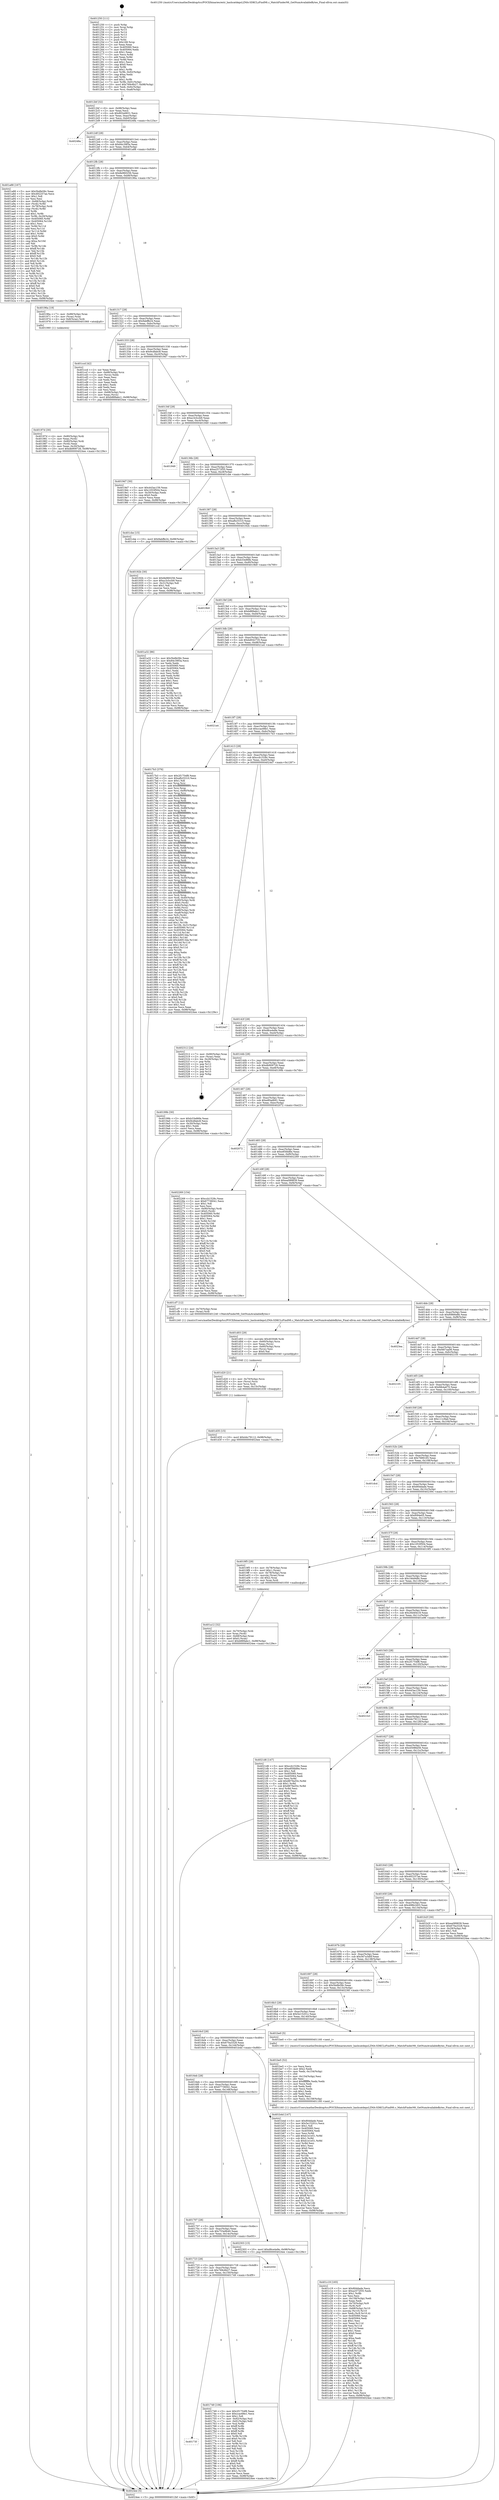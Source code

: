 digraph "0x401250" {
  label = "0x401250 (/mnt/c/Users/mathe/Desktop/tcc/POCII/binaries/extr_hashcatdepsLZMA-SDKCLzFindMt.c_MatchFinderMt_GetNumAvailableBytes_Final-ollvm.out::main(0))"
  labelloc = "t"
  node[shape=record]

  Entry [label="",width=0.3,height=0.3,shape=circle,fillcolor=black,style=filled]
  "0x4012bf" [label="{
     0x4012bf [32]\l
     | [instrs]\l
     &nbsp;&nbsp;0x4012bf \<+6\>: mov -0x98(%rbp),%eax\l
     &nbsp;&nbsp;0x4012c5 \<+2\>: mov %eax,%ecx\l
     &nbsp;&nbsp;0x4012c7 \<+6\>: sub $0x802e6831,%ecx\l
     &nbsp;&nbsp;0x4012cd \<+6\>: mov %eax,-0xac(%rbp)\l
     &nbsp;&nbsp;0x4012d3 \<+6\>: mov %ecx,-0xb0(%rbp)\l
     &nbsp;&nbsp;0x4012d9 \<+6\>: je 000000000040248a \<main+0x123a\>\l
  }"]
  "0x40248a" [label="{
     0x40248a\l
  }", style=dashed]
  "0x4012df" [label="{
     0x4012df [28]\l
     | [instrs]\l
     &nbsp;&nbsp;0x4012df \<+5\>: jmp 00000000004012e4 \<main+0x94\>\l
     &nbsp;&nbsp;0x4012e4 \<+6\>: mov -0xac(%rbp),%eax\l
     &nbsp;&nbsp;0x4012ea \<+5\>: sub $0x84c39f3a,%eax\l
     &nbsp;&nbsp;0x4012ef \<+6\>: mov %eax,-0xb4(%rbp)\l
     &nbsp;&nbsp;0x4012f5 \<+6\>: je 0000000000401a88 \<main+0x838\>\l
  }"]
  Exit [label="",width=0.3,height=0.3,shape=circle,fillcolor=black,style=filled,peripheries=2]
  "0x401a88" [label="{
     0x401a88 [167]\l
     | [instrs]\l
     &nbsp;&nbsp;0x401a88 \<+5\>: mov $0x5bdfe58c,%eax\l
     &nbsp;&nbsp;0x401a8d \<+5\>: mov $0x492257ae,%ecx\l
     &nbsp;&nbsp;0x401a92 \<+2\>: mov $0x1,%dl\l
     &nbsp;&nbsp;0x401a94 \<+2\>: xor %esi,%esi\l
     &nbsp;&nbsp;0x401a96 \<+4\>: mov -0x68(%rbp),%rdi\l
     &nbsp;&nbsp;0x401a9a \<+3\>: mov (%rdi),%r8d\l
     &nbsp;&nbsp;0x401a9d \<+4\>: mov -0x78(%rbp),%rdi\l
     &nbsp;&nbsp;0x401aa1 \<+3\>: cmp (%rdi),%r8d\l
     &nbsp;&nbsp;0x401aa4 \<+4\>: setl %r9b\l
     &nbsp;&nbsp;0x401aa8 \<+4\>: and $0x1,%r9b\l
     &nbsp;&nbsp;0x401aac \<+4\>: mov %r9b,-0x29(%rbp)\l
     &nbsp;&nbsp;0x401ab0 \<+8\>: mov 0x405060,%r8d\l
     &nbsp;&nbsp;0x401ab8 \<+8\>: mov 0x405064,%r10d\l
     &nbsp;&nbsp;0x401ac0 \<+3\>: sub $0x1,%esi\l
     &nbsp;&nbsp;0x401ac3 \<+3\>: mov %r8d,%r11d\l
     &nbsp;&nbsp;0x401ac6 \<+3\>: add %esi,%r11d\l
     &nbsp;&nbsp;0x401ac9 \<+4\>: imul %r11d,%r8d\l
     &nbsp;&nbsp;0x401acd \<+4\>: and $0x1,%r8d\l
     &nbsp;&nbsp;0x401ad1 \<+4\>: cmp $0x0,%r8d\l
     &nbsp;&nbsp;0x401ad5 \<+4\>: sete %r9b\l
     &nbsp;&nbsp;0x401ad9 \<+4\>: cmp $0xa,%r10d\l
     &nbsp;&nbsp;0x401add \<+3\>: setl %bl\l
     &nbsp;&nbsp;0x401ae0 \<+3\>: mov %r9b,%r14b\l
     &nbsp;&nbsp;0x401ae3 \<+4\>: xor $0xff,%r14b\l
     &nbsp;&nbsp;0x401ae7 \<+3\>: mov %bl,%r15b\l
     &nbsp;&nbsp;0x401aea \<+4\>: xor $0xff,%r15b\l
     &nbsp;&nbsp;0x401aee \<+3\>: xor $0x0,%dl\l
     &nbsp;&nbsp;0x401af1 \<+3\>: mov %r14b,%r12b\l
     &nbsp;&nbsp;0x401af4 \<+4\>: and $0x0,%r12b\l
     &nbsp;&nbsp;0x401af8 \<+3\>: and %dl,%r9b\l
     &nbsp;&nbsp;0x401afb \<+3\>: mov %r15b,%r13b\l
     &nbsp;&nbsp;0x401afe \<+4\>: and $0x0,%r13b\l
     &nbsp;&nbsp;0x401b02 \<+2\>: and %dl,%bl\l
     &nbsp;&nbsp;0x401b04 \<+3\>: or %r9b,%r12b\l
     &nbsp;&nbsp;0x401b07 \<+3\>: or %bl,%r13b\l
     &nbsp;&nbsp;0x401b0a \<+3\>: xor %r13b,%r12b\l
     &nbsp;&nbsp;0x401b0d \<+3\>: or %r15b,%r14b\l
     &nbsp;&nbsp;0x401b10 \<+4\>: xor $0xff,%r14b\l
     &nbsp;&nbsp;0x401b14 \<+3\>: or $0x0,%dl\l
     &nbsp;&nbsp;0x401b17 \<+3\>: and %dl,%r14b\l
     &nbsp;&nbsp;0x401b1a \<+3\>: or %r14b,%r12b\l
     &nbsp;&nbsp;0x401b1d \<+4\>: test $0x1,%r12b\l
     &nbsp;&nbsp;0x401b21 \<+3\>: cmovne %ecx,%eax\l
     &nbsp;&nbsp;0x401b24 \<+6\>: mov %eax,-0x98(%rbp)\l
     &nbsp;&nbsp;0x401b2a \<+5\>: jmp 00000000004024ee \<main+0x129e\>\l
  }"]
  "0x4012fb" [label="{
     0x4012fb [28]\l
     | [instrs]\l
     &nbsp;&nbsp;0x4012fb \<+5\>: jmp 0000000000401300 \<main+0xb0\>\l
     &nbsp;&nbsp;0x401300 \<+6\>: mov -0xac(%rbp),%eax\l
     &nbsp;&nbsp;0x401306 \<+5\>: sub $0x8e960256,%eax\l
     &nbsp;&nbsp;0x40130b \<+6\>: mov %eax,-0xb8(%rbp)\l
     &nbsp;&nbsp;0x401311 \<+6\>: je 000000000040196a \<main+0x71a\>\l
  }"]
  "0x401d35" [label="{
     0x401d35 [15]\l
     | [instrs]\l
     &nbsp;&nbsp;0x401d35 \<+10\>: movl $0x44c79112,-0x98(%rbp)\l
     &nbsp;&nbsp;0x401d3f \<+5\>: jmp 00000000004024ee \<main+0x129e\>\l
  }"]
  "0x40196a" [label="{
     0x40196a [19]\l
     | [instrs]\l
     &nbsp;&nbsp;0x40196a \<+7\>: mov -0x88(%rbp),%rax\l
     &nbsp;&nbsp;0x401971 \<+3\>: mov (%rax),%rax\l
     &nbsp;&nbsp;0x401974 \<+4\>: mov 0x8(%rax),%rdi\l
     &nbsp;&nbsp;0x401978 \<+5\>: call 0000000000401060 \<atoi@plt\>\l
     | [calls]\l
     &nbsp;&nbsp;0x401060 \{1\} (unknown)\l
  }"]
  "0x401317" [label="{
     0x401317 [28]\l
     | [instrs]\l
     &nbsp;&nbsp;0x401317 \<+5\>: jmp 000000000040131c \<main+0xcc\>\l
     &nbsp;&nbsp;0x40131c \<+6\>: mov -0xac(%rbp),%eax\l
     &nbsp;&nbsp;0x401322 \<+5\>: sub $0x9abffe24,%eax\l
     &nbsp;&nbsp;0x401327 \<+6\>: mov %eax,-0xbc(%rbp)\l
     &nbsp;&nbsp;0x40132d \<+6\>: je 0000000000401ccd \<main+0xa7d\>\l
  }"]
  "0x401d20" [label="{
     0x401d20 [21]\l
     | [instrs]\l
     &nbsp;&nbsp;0x401d20 \<+4\>: mov -0x70(%rbp),%rcx\l
     &nbsp;&nbsp;0x401d24 \<+3\>: mov (%rcx),%rcx\l
     &nbsp;&nbsp;0x401d27 \<+3\>: mov %rcx,%rdi\l
     &nbsp;&nbsp;0x401d2a \<+6\>: mov %eax,-0x15c(%rbp)\l
     &nbsp;&nbsp;0x401d30 \<+5\>: call 0000000000401030 \<free@plt\>\l
     | [calls]\l
     &nbsp;&nbsp;0x401030 \{1\} (unknown)\l
  }"]
  "0x401ccd" [label="{
     0x401ccd [42]\l
     | [instrs]\l
     &nbsp;&nbsp;0x401ccd \<+2\>: xor %eax,%eax\l
     &nbsp;&nbsp;0x401ccf \<+4\>: mov -0x68(%rbp),%rcx\l
     &nbsp;&nbsp;0x401cd3 \<+2\>: mov (%rcx),%edx\l
     &nbsp;&nbsp;0x401cd5 \<+2\>: mov %eax,%esi\l
     &nbsp;&nbsp;0x401cd7 \<+2\>: sub %edx,%esi\l
     &nbsp;&nbsp;0x401cd9 \<+2\>: mov %eax,%edx\l
     &nbsp;&nbsp;0x401cdb \<+3\>: sub $0x1,%edx\l
     &nbsp;&nbsp;0x401cde \<+2\>: add %edx,%esi\l
     &nbsp;&nbsp;0x401ce0 \<+2\>: sub %esi,%eax\l
     &nbsp;&nbsp;0x401ce2 \<+4\>: mov -0x68(%rbp),%rcx\l
     &nbsp;&nbsp;0x401ce6 \<+2\>: mov %eax,(%rcx)\l
     &nbsp;&nbsp;0x401ce8 \<+10\>: movl $0xb889abc1,-0x98(%rbp)\l
     &nbsp;&nbsp;0x401cf2 \<+5\>: jmp 00000000004024ee \<main+0x129e\>\l
  }"]
  "0x401333" [label="{
     0x401333 [28]\l
     | [instrs]\l
     &nbsp;&nbsp;0x401333 \<+5\>: jmp 0000000000401338 \<main+0xe8\>\l
     &nbsp;&nbsp;0x401338 \<+6\>: mov -0xac(%rbp),%eax\l
     &nbsp;&nbsp;0x40133e \<+5\>: sub $0x9cdfabc8,%eax\l
     &nbsp;&nbsp;0x401343 \<+6\>: mov %eax,-0xc0(%rbp)\l
     &nbsp;&nbsp;0x401349 \<+6\>: je 00000000004019d7 \<main+0x787\>\l
  }"]
  "0x401d03" [label="{
     0x401d03 [29]\l
     | [instrs]\l
     &nbsp;&nbsp;0x401d03 \<+10\>: movabs $0x4030d6,%rdi\l
     &nbsp;&nbsp;0x401d0d \<+4\>: mov -0x60(%rbp),%rcx\l
     &nbsp;&nbsp;0x401d11 \<+2\>: mov %eax,(%rcx)\l
     &nbsp;&nbsp;0x401d13 \<+4\>: mov -0x60(%rbp),%rcx\l
     &nbsp;&nbsp;0x401d17 \<+2\>: mov (%rcx),%esi\l
     &nbsp;&nbsp;0x401d19 \<+2\>: mov $0x0,%al\l
     &nbsp;&nbsp;0x401d1b \<+5\>: call 0000000000401040 \<printf@plt\>\l
     | [calls]\l
     &nbsp;&nbsp;0x401040 \{1\} (unknown)\l
  }"]
  "0x4019d7" [label="{
     0x4019d7 [30]\l
     | [instrs]\l
     &nbsp;&nbsp;0x4019d7 \<+5\>: mov $0x443ac159,%eax\l
     &nbsp;&nbsp;0x4019dc \<+5\>: mov $0x1053f504,%ecx\l
     &nbsp;&nbsp;0x4019e1 \<+3\>: mov -0x30(%rbp),%edx\l
     &nbsp;&nbsp;0x4019e4 \<+3\>: cmp $0x0,%edx\l
     &nbsp;&nbsp;0x4019e7 \<+3\>: cmove %ecx,%eax\l
     &nbsp;&nbsp;0x4019ea \<+6\>: mov %eax,-0x98(%rbp)\l
     &nbsp;&nbsp;0x4019f0 \<+5\>: jmp 00000000004024ee \<main+0x129e\>\l
  }"]
  "0x40134f" [label="{
     0x40134f [28]\l
     | [instrs]\l
     &nbsp;&nbsp;0x40134f \<+5\>: jmp 0000000000401354 \<main+0x104\>\l
     &nbsp;&nbsp;0x401354 \<+6\>: mov -0xac(%rbp),%eax\l
     &nbsp;&nbsp;0x40135a \<+5\>: sub $0xa1b3ccb9,%eax\l
     &nbsp;&nbsp;0x40135f \<+6\>: mov %eax,-0xc4(%rbp)\l
     &nbsp;&nbsp;0x401365 \<+6\>: je 0000000000401949 \<main+0x6f9\>\l
  }"]
  "0x401c19" [label="{
     0x401c19 [165]\l
     | [instrs]\l
     &nbsp;&nbsp;0x401c19 \<+5\>: mov $0x80ddade,%ecx\l
     &nbsp;&nbsp;0x401c1e \<+5\>: mov $0xa2572f35,%edx\l
     &nbsp;&nbsp;0x401c23 \<+3\>: mov $0x1,%r8b\l
     &nbsp;&nbsp;0x401c26 \<+2\>: xor %esi,%esi\l
     &nbsp;&nbsp;0x401c28 \<+6\>: mov -0x158(%rbp),%edi\l
     &nbsp;&nbsp;0x401c2e \<+3\>: imul %eax,%edi\l
     &nbsp;&nbsp;0x401c31 \<+4\>: mov -0x70(%rbp),%r9\l
     &nbsp;&nbsp;0x401c35 \<+3\>: mov (%r9),%r9\l
     &nbsp;&nbsp;0x401c38 \<+4\>: mov -0x68(%rbp),%r10\l
     &nbsp;&nbsp;0x401c3c \<+3\>: movslq (%r10),%r10\l
     &nbsp;&nbsp;0x401c3f \<+4\>: mov %edi,(%r9,%r10,4)\l
     &nbsp;&nbsp;0x401c43 \<+7\>: mov 0x405060,%eax\l
     &nbsp;&nbsp;0x401c4a \<+7\>: mov 0x405064,%edi\l
     &nbsp;&nbsp;0x401c51 \<+3\>: sub $0x1,%esi\l
     &nbsp;&nbsp;0x401c54 \<+3\>: mov %eax,%r11d\l
     &nbsp;&nbsp;0x401c57 \<+3\>: add %esi,%r11d\l
     &nbsp;&nbsp;0x401c5a \<+4\>: imul %r11d,%eax\l
     &nbsp;&nbsp;0x401c5e \<+3\>: and $0x1,%eax\l
     &nbsp;&nbsp;0x401c61 \<+3\>: cmp $0x0,%eax\l
     &nbsp;&nbsp;0x401c64 \<+3\>: sete %bl\l
     &nbsp;&nbsp;0x401c67 \<+3\>: cmp $0xa,%edi\l
     &nbsp;&nbsp;0x401c6a \<+4\>: setl %r14b\l
     &nbsp;&nbsp;0x401c6e \<+3\>: mov %bl,%r15b\l
     &nbsp;&nbsp;0x401c71 \<+4\>: xor $0xff,%r15b\l
     &nbsp;&nbsp;0x401c75 \<+3\>: mov %r14b,%r12b\l
     &nbsp;&nbsp;0x401c78 \<+4\>: xor $0xff,%r12b\l
     &nbsp;&nbsp;0x401c7c \<+4\>: xor $0x1,%r8b\l
     &nbsp;&nbsp;0x401c80 \<+3\>: mov %r15b,%r13b\l
     &nbsp;&nbsp;0x401c83 \<+4\>: and $0xff,%r13b\l
     &nbsp;&nbsp;0x401c87 \<+3\>: and %r8b,%bl\l
     &nbsp;&nbsp;0x401c8a \<+3\>: mov %r12b,%al\l
     &nbsp;&nbsp;0x401c8d \<+2\>: and $0xff,%al\l
     &nbsp;&nbsp;0x401c8f \<+3\>: and %r8b,%r14b\l
     &nbsp;&nbsp;0x401c92 \<+3\>: or %bl,%r13b\l
     &nbsp;&nbsp;0x401c95 \<+3\>: or %r14b,%al\l
     &nbsp;&nbsp;0x401c98 \<+3\>: xor %al,%r13b\l
     &nbsp;&nbsp;0x401c9b \<+3\>: or %r12b,%r15b\l
     &nbsp;&nbsp;0x401c9e \<+4\>: xor $0xff,%r15b\l
     &nbsp;&nbsp;0x401ca2 \<+4\>: or $0x1,%r8b\l
     &nbsp;&nbsp;0x401ca6 \<+3\>: and %r8b,%r15b\l
     &nbsp;&nbsp;0x401ca9 \<+3\>: or %r15b,%r13b\l
     &nbsp;&nbsp;0x401cac \<+4\>: test $0x1,%r13b\l
     &nbsp;&nbsp;0x401cb0 \<+3\>: cmovne %edx,%ecx\l
     &nbsp;&nbsp;0x401cb3 \<+6\>: mov %ecx,-0x98(%rbp)\l
     &nbsp;&nbsp;0x401cb9 \<+5\>: jmp 00000000004024ee \<main+0x129e\>\l
  }"]
  "0x401949" [label="{
     0x401949\l
  }", style=dashed]
  "0x40136b" [label="{
     0x40136b [28]\l
     | [instrs]\l
     &nbsp;&nbsp;0x40136b \<+5\>: jmp 0000000000401370 \<main+0x120\>\l
     &nbsp;&nbsp;0x401370 \<+6\>: mov -0xac(%rbp),%eax\l
     &nbsp;&nbsp;0x401376 \<+5\>: sub $0xa2572f35,%eax\l
     &nbsp;&nbsp;0x40137b \<+6\>: mov %eax,-0xc8(%rbp)\l
     &nbsp;&nbsp;0x401381 \<+6\>: je 0000000000401cbe \<main+0xa6e\>\l
  }"]
  "0x401be5" [label="{
     0x401be5 [52]\l
     | [instrs]\l
     &nbsp;&nbsp;0x401be5 \<+2\>: xor %ecx,%ecx\l
     &nbsp;&nbsp;0x401be7 \<+5\>: mov $0x2,%edx\l
     &nbsp;&nbsp;0x401bec \<+6\>: mov %edx,-0x154(%rbp)\l
     &nbsp;&nbsp;0x401bf2 \<+1\>: cltd\l
     &nbsp;&nbsp;0x401bf3 \<+6\>: mov -0x154(%rbp),%esi\l
     &nbsp;&nbsp;0x401bf9 \<+2\>: idiv %esi\l
     &nbsp;&nbsp;0x401bfb \<+6\>: imul $0xfffffffe,%edx,%edx\l
     &nbsp;&nbsp;0x401c01 \<+2\>: mov %ecx,%edi\l
     &nbsp;&nbsp;0x401c03 \<+2\>: sub %edx,%edi\l
     &nbsp;&nbsp;0x401c05 \<+2\>: mov %ecx,%edx\l
     &nbsp;&nbsp;0x401c07 \<+3\>: sub $0x1,%edx\l
     &nbsp;&nbsp;0x401c0a \<+2\>: add %edx,%edi\l
     &nbsp;&nbsp;0x401c0c \<+2\>: sub %edi,%ecx\l
     &nbsp;&nbsp;0x401c0e \<+6\>: mov %ecx,-0x158(%rbp)\l
     &nbsp;&nbsp;0x401c14 \<+5\>: call 0000000000401160 \<next_i\>\l
     | [calls]\l
     &nbsp;&nbsp;0x401160 \{1\} (/mnt/c/Users/mathe/Desktop/tcc/POCII/binaries/extr_hashcatdepsLZMA-SDKCLzFindMt.c_MatchFinderMt_GetNumAvailableBytes_Final-ollvm.out::next_i)\l
  }"]
  "0x401cbe" [label="{
     0x401cbe [15]\l
     | [instrs]\l
     &nbsp;&nbsp;0x401cbe \<+10\>: movl $0x9abffe24,-0x98(%rbp)\l
     &nbsp;&nbsp;0x401cc8 \<+5\>: jmp 00000000004024ee \<main+0x129e\>\l
  }"]
  "0x401387" [label="{
     0x401387 [28]\l
     | [instrs]\l
     &nbsp;&nbsp;0x401387 \<+5\>: jmp 000000000040138c \<main+0x13c\>\l
     &nbsp;&nbsp;0x40138c \<+6\>: mov -0xac(%rbp),%eax\l
     &nbsp;&nbsp;0x401392 \<+5\>: sub $0xafb25310,%eax\l
     &nbsp;&nbsp;0x401397 \<+6\>: mov %eax,-0xcc(%rbp)\l
     &nbsp;&nbsp;0x40139d \<+6\>: je 000000000040192b \<main+0x6db\>\l
  }"]
  "0x401a12" [label="{
     0x401a12 [32]\l
     | [instrs]\l
     &nbsp;&nbsp;0x401a12 \<+4\>: mov -0x70(%rbp),%rdi\l
     &nbsp;&nbsp;0x401a16 \<+3\>: mov %rax,(%rdi)\l
     &nbsp;&nbsp;0x401a19 \<+4\>: mov -0x68(%rbp),%rax\l
     &nbsp;&nbsp;0x401a1d \<+6\>: movl $0x0,(%rax)\l
     &nbsp;&nbsp;0x401a23 \<+10\>: movl $0xb889abc1,-0x98(%rbp)\l
     &nbsp;&nbsp;0x401a2d \<+5\>: jmp 00000000004024ee \<main+0x129e\>\l
  }"]
  "0x40192b" [label="{
     0x40192b [30]\l
     | [instrs]\l
     &nbsp;&nbsp;0x40192b \<+5\>: mov $0x8e960256,%eax\l
     &nbsp;&nbsp;0x401930 \<+5\>: mov $0xa1b3ccb9,%ecx\l
     &nbsp;&nbsp;0x401935 \<+3\>: mov -0x31(%rbp),%dl\l
     &nbsp;&nbsp;0x401938 \<+3\>: test $0x1,%dl\l
     &nbsp;&nbsp;0x40193b \<+3\>: cmovne %ecx,%eax\l
     &nbsp;&nbsp;0x40193e \<+6\>: mov %eax,-0x98(%rbp)\l
     &nbsp;&nbsp;0x401944 \<+5\>: jmp 00000000004024ee \<main+0x129e\>\l
  }"]
  "0x4013a3" [label="{
     0x4013a3 [28]\l
     | [instrs]\l
     &nbsp;&nbsp;0x4013a3 \<+5\>: jmp 00000000004013a8 \<main+0x158\>\l
     &nbsp;&nbsp;0x4013a8 \<+6\>: mov -0xac(%rbp),%eax\l
     &nbsp;&nbsp;0x4013ae \<+5\>: sub $0xb33e86fe,%eax\l
     &nbsp;&nbsp;0x4013b3 \<+6\>: mov %eax,-0xd0(%rbp)\l
     &nbsp;&nbsp;0x4013b9 \<+6\>: je 00000000004019b9 \<main+0x769\>\l
  }"]
  "0x40197d" [label="{
     0x40197d [30]\l
     | [instrs]\l
     &nbsp;&nbsp;0x40197d \<+4\>: mov -0x80(%rbp),%rdi\l
     &nbsp;&nbsp;0x401981 \<+2\>: mov %eax,(%rdi)\l
     &nbsp;&nbsp;0x401983 \<+4\>: mov -0x80(%rbp),%rdi\l
     &nbsp;&nbsp;0x401987 \<+2\>: mov (%rdi),%eax\l
     &nbsp;&nbsp;0x401989 \<+3\>: mov %eax,-0x30(%rbp)\l
     &nbsp;&nbsp;0x40198c \<+10\>: movl $0xdb909726,-0x98(%rbp)\l
     &nbsp;&nbsp;0x401996 \<+5\>: jmp 00000000004024ee \<main+0x129e\>\l
  }"]
  "0x4019b9" [label="{
     0x4019b9\l
  }", style=dashed]
  "0x4013bf" [label="{
     0x4013bf [28]\l
     | [instrs]\l
     &nbsp;&nbsp;0x4013bf \<+5\>: jmp 00000000004013c4 \<main+0x174\>\l
     &nbsp;&nbsp;0x4013c4 \<+6\>: mov -0xac(%rbp),%eax\l
     &nbsp;&nbsp;0x4013ca \<+5\>: sub $0xb889abc1,%eax\l
     &nbsp;&nbsp;0x4013cf \<+6\>: mov %eax,-0xd4(%rbp)\l
     &nbsp;&nbsp;0x4013d5 \<+6\>: je 0000000000401a32 \<main+0x7e2\>\l
  }"]
  "0x401250" [label="{
     0x401250 [111]\l
     | [instrs]\l
     &nbsp;&nbsp;0x401250 \<+1\>: push %rbp\l
     &nbsp;&nbsp;0x401251 \<+3\>: mov %rsp,%rbp\l
     &nbsp;&nbsp;0x401254 \<+2\>: push %r15\l
     &nbsp;&nbsp;0x401256 \<+2\>: push %r14\l
     &nbsp;&nbsp;0x401258 \<+2\>: push %r13\l
     &nbsp;&nbsp;0x40125a \<+2\>: push %r12\l
     &nbsp;&nbsp;0x40125c \<+1\>: push %rbx\l
     &nbsp;&nbsp;0x40125d \<+7\>: sub $0x168,%rsp\l
     &nbsp;&nbsp;0x401264 \<+2\>: xor %eax,%eax\l
     &nbsp;&nbsp;0x401266 \<+7\>: mov 0x405060,%ecx\l
     &nbsp;&nbsp;0x40126d \<+7\>: mov 0x405064,%edx\l
     &nbsp;&nbsp;0x401274 \<+3\>: sub $0x1,%eax\l
     &nbsp;&nbsp;0x401277 \<+3\>: mov %ecx,%r8d\l
     &nbsp;&nbsp;0x40127a \<+3\>: add %eax,%r8d\l
     &nbsp;&nbsp;0x40127d \<+4\>: imul %r8d,%ecx\l
     &nbsp;&nbsp;0x401281 \<+3\>: and $0x1,%ecx\l
     &nbsp;&nbsp;0x401284 \<+3\>: cmp $0x0,%ecx\l
     &nbsp;&nbsp;0x401287 \<+4\>: sete %r9b\l
     &nbsp;&nbsp;0x40128b \<+4\>: and $0x1,%r9b\l
     &nbsp;&nbsp;0x40128f \<+7\>: mov %r9b,-0x92(%rbp)\l
     &nbsp;&nbsp;0x401296 \<+3\>: cmp $0xa,%edx\l
     &nbsp;&nbsp;0x401299 \<+4\>: setl %r9b\l
     &nbsp;&nbsp;0x40129d \<+4\>: and $0x1,%r9b\l
     &nbsp;&nbsp;0x4012a1 \<+7\>: mov %r9b,-0x91(%rbp)\l
     &nbsp;&nbsp;0x4012a8 \<+10\>: movl $0x769c6b27,-0x98(%rbp)\l
     &nbsp;&nbsp;0x4012b2 \<+6\>: mov %edi,-0x9c(%rbp)\l
     &nbsp;&nbsp;0x4012b8 \<+7\>: mov %rsi,-0xa8(%rbp)\l
  }"]
  "0x401a32" [label="{
     0x401a32 [86]\l
     | [instrs]\l
     &nbsp;&nbsp;0x401a32 \<+5\>: mov $0x5bdfe58c,%eax\l
     &nbsp;&nbsp;0x401a37 \<+5\>: mov $0x84c39f3a,%ecx\l
     &nbsp;&nbsp;0x401a3c \<+2\>: xor %edx,%edx\l
     &nbsp;&nbsp;0x401a3e \<+7\>: mov 0x405060,%esi\l
     &nbsp;&nbsp;0x401a45 \<+7\>: mov 0x405064,%edi\l
     &nbsp;&nbsp;0x401a4c \<+3\>: sub $0x1,%edx\l
     &nbsp;&nbsp;0x401a4f \<+3\>: mov %esi,%r8d\l
     &nbsp;&nbsp;0x401a52 \<+3\>: add %edx,%r8d\l
     &nbsp;&nbsp;0x401a55 \<+4\>: imul %r8d,%esi\l
     &nbsp;&nbsp;0x401a59 \<+3\>: and $0x1,%esi\l
     &nbsp;&nbsp;0x401a5c \<+3\>: cmp $0x0,%esi\l
     &nbsp;&nbsp;0x401a5f \<+4\>: sete %r9b\l
     &nbsp;&nbsp;0x401a63 \<+3\>: cmp $0xa,%edi\l
     &nbsp;&nbsp;0x401a66 \<+4\>: setl %r10b\l
     &nbsp;&nbsp;0x401a6a \<+3\>: mov %r9b,%r11b\l
     &nbsp;&nbsp;0x401a6d \<+3\>: and %r10b,%r11b\l
     &nbsp;&nbsp;0x401a70 \<+3\>: xor %r10b,%r9b\l
     &nbsp;&nbsp;0x401a73 \<+3\>: or %r9b,%r11b\l
     &nbsp;&nbsp;0x401a76 \<+4\>: test $0x1,%r11b\l
     &nbsp;&nbsp;0x401a7a \<+3\>: cmovne %ecx,%eax\l
     &nbsp;&nbsp;0x401a7d \<+6\>: mov %eax,-0x98(%rbp)\l
     &nbsp;&nbsp;0x401a83 \<+5\>: jmp 00000000004024ee \<main+0x129e\>\l
  }"]
  "0x4013db" [label="{
     0x4013db [28]\l
     | [instrs]\l
     &nbsp;&nbsp;0x4013db \<+5\>: jmp 00000000004013e0 \<main+0x190\>\l
     &nbsp;&nbsp;0x4013e0 \<+6\>: mov -0xac(%rbp),%eax\l
     &nbsp;&nbsp;0x4013e6 \<+5\>: sub $0xbd042735,%eax\l
     &nbsp;&nbsp;0x4013eb \<+6\>: mov %eax,-0xd8(%rbp)\l
     &nbsp;&nbsp;0x4013f1 \<+6\>: je 00000000004021a4 \<main+0xf54\>\l
  }"]
  "0x4024ee" [label="{
     0x4024ee [5]\l
     | [instrs]\l
     &nbsp;&nbsp;0x4024ee \<+5\>: jmp 00000000004012bf \<main+0x6f\>\l
  }"]
  "0x4021a4" [label="{
     0x4021a4\l
  }", style=dashed]
  "0x4013f7" [label="{
     0x4013f7 [28]\l
     | [instrs]\l
     &nbsp;&nbsp;0x4013f7 \<+5\>: jmp 00000000004013fc \<main+0x1ac\>\l
     &nbsp;&nbsp;0x4013fc \<+6\>: mov -0xac(%rbp),%eax\l
     &nbsp;&nbsp;0x401402 \<+5\>: sub $0xccac68e1,%eax\l
     &nbsp;&nbsp;0x401407 \<+6\>: mov %eax,-0xdc(%rbp)\l
     &nbsp;&nbsp;0x40140d \<+6\>: je 00000000004017b3 \<main+0x563\>\l
  }"]
  "0x40173f" [label="{
     0x40173f\l
  }", style=dashed]
  "0x4017b3" [label="{
     0x4017b3 [376]\l
     | [instrs]\l
     &nbsp;&nbsp;0x4017b3 \<+5\>: mov $0x2f1754f8,%eax\l
     &nbsp;&nbsp;0x4017b8 \<+5\>: mov $0xafb25310,%ecx\l
     &nbsp;&nbsp;0x4017bd \<+2\>: mov $0x1,%dl\l
     &nbsp;&nbsp;0x4017bf \<+3\>: mov %rsp,%rsi\l
     &nbsp;&nbsp;0x4017c2 \<+4\>: add $0xfffffffffffffff0,%rsi\l
     &nbsp;&nbsp;0x4017c6 \<+3\>: mov %rsi,%rsp\l
     &nbsp;&nbsp;0x4017c9 \<+7\>: mov %rsi,-0x90(%rbp)\l
     &nbsp;&nbsp;0x4017d0 \<+3\>: mov %rsp,%rsi\l
     &nbsp;&nbsp;0x4017d3 \<+4\>: add $0xfffffffffffffff0,%rsi\l
     &nbsp;&nbsp;0x4017d7 \<+3\>: mov %rsi,%rsp\l
     &nbsp;&nbsp;0x4017da \<+3\>: mov %rsp,%rdi\l
     &nbsp;&nbsp;0x4017dd \<+4\>: add $0xfffffffffffffff0,%rdi\l
     &nbsp;&nbsp;0x4017e1 \<+3\>: mov %rdi,%rsp\l
     &nbsp;&nbsp;0x4017e4 \<+7\>: mov %rdi,-0x88(%rbp)\l
     &nbsp;&nbsp;0x4017eb \<+3\>: mov %rsp,%rdi\l
     &nbsp;&nbsp;0x4017ee \<+4\>: add $0xfffffffffffffff0,%rdi\l
     &nbsp;&nbsp;0x4017f2 \<+3\>: mov %rdi,%rsp\l
     &nbsp;&nbsp;0x4017f5 \<+4\>: mov %rdi,-0x80(%rbp)\l
     &nbsp;&nbsp;0x4017f9 \<+3\>: mov %rsp,%rdi\l
     &nbsp;&nbsp;0x4017fc \<+4\>: add $0xfffffffffffffff0,%rdi\l
     &nbsp;&nbsp;0x401800 \<+3\>: mov %rdi,%rsp\l
     &nbsp;&nbsp;0x401803 \<+4\>: mov %rdi,-0x78(%rbp)\l
     &nbsp;&nbsp;0x401807 \<+3\>: mov %rsp,%rdi\l
     &nbsp;&nbsp;0x40180a \<+4\>: add $0xfffffffffffffff0,%rdi\l
     &nbsp;&nbsp;0x40180e \<+3\>: mov %rdi,%rsp\l
     &nbsp;&nbsp;0x401811 \<+4\>: mov %rdi,-0x70(%rbp)\l
     &nbsp;&nbsp;0x401815 \<+3\>: mov %rsp,%rdi\l
     &nbsp;&nbsp;0x401818 \<+4\>: add $0xfffffffffffffff0,%rdi\l
     &nbsp;&nbsp;0x40181c \<+3\>: mov %rdi,%rsp\l
     &nbsp;&nbsp;0x40181f \<+4\>: mov %rdi,-0x68(%rbp)\l
     &nbsp;&nbsp;0x401823 \<+3\>: mov %rsp,%rdi\l
     &nbsp;&nbsp;0x401826 \<+4\>: add $0xfffffffffffffff0,%rdi\l
     &nbsp;&nbsp;0x40182a \<+3\>: mov %rdi,%rsp\l
     &nbsp;&nbsp;0x40182d \<+4\>: mov %rdi,-0x60(%rbp)\l
     &nbsp;&nbsp;0x401831 \<+3\>: mov %rsp,%rdi\l
     &nbsp;&nbsp;0x401834 \<+4\>: add $0xfffffffffffffff0,%rdi\l
     &nbsp;&nbsp;0x401838 \<+3\>: mov %rdi,%rsp\l
     &nbsp;&nbsp;0x40183b \<+4\>: mov %rdi,-0x58(%rbp)\l
     &nbsp;&nbsp;0x40183f \<+3\>: mov %rsp,%rdi\l
     &nbsp;&nbsp;0x401842 \<+4\>: add $0xfffffffffffffff0,%rdi\l
     &nbsp;&nbsp;0x401846 \<+3\>: mov %rdi,%rsp\l
     &nbsp;&nbsp;0x401849 \<+4\>: mov %rdi,-0x50(%rbp)\l
     &nbsp;&nbsp;0x40184d \<+3\>: mov %rsp,%rdi\l
     &nbsp;&nbsp;0x401850 \<+4\>: add $0xfffffffffffffff0,%rdi\l
     &nbsp;&nbsp;0x401854 \<+3\>: mov %rdi,%rsp\l
     &nbsp;&nbsp;0x401857 \<+4\>: mov %rdi,-0x48(%rbp)\l
     &nbsp;&nbsp;0x40185b \<+3\>: mov %rsp,%rdi\l
     &nbsp;&nbsp;0x40185e \<+4\>: add $0xfffffffffffffff0,%rdi\l
     &nbsp;&nbsp;0x401862 \<+3\>: mov %rdi,%rsp\l
     &nbsp;&nbsp;0x401865 \<+4\>: mov %rdi,-0x40(%rbp)\l
     &nbsp;&nbsp;0x401869 \<+7\>: mov -0x90(%rbp),%rdi\l
     &nbsp;&nbsp;0x401870 \<+6\>: movl $0x0,(%rdi)\l
     &nbsp;&nbsp;0x401876 \<+7\>: mov -0x9c(%rbp),%r8d\l
     &nbsp;&nbsp;0x40187d \<+3\>: mov %r8d,(%rsi)\l
     &nbsp;&nbsp;0x401880 \<+7\>: mov -0x88(%rbp),%rdi\l
     &nbsp;&nbsp;0x401887 \<+7\>: mov -0xa8(%rbp),%r9\l
     &nbsp;&nbsp;0x40188e \<+3\>: mov %r9,(%rdi)\l
     &nbsp;&nbsp;0x401891 \<+3\>: cmpl $0x2,(%rsi)\l
     &nbsp;&nbsp;0x401894 \<+4\>: setne %r10b\l
     &nbsp;&nbsp;0x401898 \<+4\>: and $0x1,%r10b\l
     &nbsp;&nbsp;0x40189c \<+4\>: mov %r10b,-0x31(%rbp)\l
     &nbsp;&nbsp;0x4018a0 \<+8\>: mov 0x405060,%r11d\l
     &nbsp;&nbsp;0x4018a8 \<+7\>: mov 0x405064,%ebx\l
     &nbsp;&nbsp;0x4018af \<+3\>: mov %r11d,%r14d\l
     &nbsp;&nbsp;0x4018b2 \<+7\>: sub $0x4d0f13da,%r14d\l
     &nbsp;&nbsp;0x4018b9 \<+4\>: sub $0x1,%r14d\l
     &nbsp;&nbsp;0x4018bd \<+7\>: add $0x4d0f13da,%r14d\l
     &nbsp;&nbsp;0x4018c4 \<+4\>: imul %r14d,%r11d\l
     &nbsp;&nbsp;0x4018c8 \<+4\>: and $0x1,%r11d\l
     &nbsp;&nbsp;0x4018cc \<+4\>: cmp $0x0,%r11d\l
     &nbsp;&nbsp;0x4018d0 \<+4\>: sete %r10b\l
     &nbsp;&nbsp;0x4018d4 \<+3\>: cmp $0xa,%ebx\l
     &nbsp;&nbsp;0x4018d7 \<+4\>: setl %r15b\l
     &nbsp;&nbsp;0x4018db \<+3\>: mov %r10b,%r12b\l
     &nbsp;&nbsp;0x4018de \<+4\>: xor $0xff,%r12b\l
     &nbsp;&nbsp;0x4018e2 \<+3\>: mov %r15b,%r13b\l
     &nbsp;&nbsp;0x4018e5 \<+4\>: xor $0xff,%r13b\l
     &nbsp;&nbsp;0x4018e9 \<+3\>: xor $0x0,%dl\l
     &nbsp;&nbsp;0x4018ec \<+3\>: mov %r12b,%sil\l
     &nbsp;&nbsp;0x4018ef \<+4\>: and $0x0,%sil\l
     &nbsp;&nbsp;0x4018f3 \<+3\>: and %dl,%r10b\l
     &nbsp;&nbsp;0x4018f6 \<+3\>: mov %r13b,%dil\l
     &nbsp;&nbsp;0x4018f9 \<+4\>: and $0x0,%dil\l
     &nbsp;&nbsp;0x4018fd \<+3\>: and %dl,%r15b\l
     &nbsp;&nbsp;0x401900 \<+3\>: or %r10b,%sil\l
     &nbsp;&nbsp;0x401903 \<+3\>: or %r15b,%dil\l
     &nbsp;&nbsp;0x401906 \<+3\>: xor %dil,%sil\l
     &nbsp;&nbsp;0x401909 \<+3\>: or %r13b,%r12b\l
     &nbsp;&nbsp;0x40190c \<+4\>: xor $0xff,%r12b\l
     &nbsp;&nbsp;0x401910 \<+3\>: or $0x0,%dl\l
     &nbsp;&nbsp;0x401913 \<+3\>: and %dl,%r12b\l
     &nbsp;&nbsp;0x401916 \<+3\>: or %r12b,%sil\l
     &nbsp;&nbsp;0x401919 \<+4\>: test $0x1,%sil\l
     &nbsp;&nbsp;0x40191d \<+3\>: cmovne %ecx,%eax\l
     &nbsp;&nbsp;0x401920 \<+6\>: mov %eax,-0x98(%rbp)\l
     &nbsp;&nbsp;0x401926 \<+5\>: jmp 00000000004024ee \<main+0x129e\>\l
  }"]
  "0x401413" [label="{
     0x401413 [28]\l
     | [instrs]\l
     &nbsp;&nbsp;0x401413 \<+5\>: jmp 0000000000401418 \<main+0x1c8\>\l
     &nbsp;&nbsp;0x401418 \<+6\>: mov -0xac(%rbp),%eax\l
     &nbsp;&nbsp;0x40141e \<+5\>: sub $0xccb1528c,%eax\l
     &nbsp;&nbsp;0x401423 \<+6\>: mov %eax,-0xe0(%rbp)\l
     &nbsp;&nbsp;0x401429 \<+6\>: je 00000000004024d7 \<main+0x1287\>\l
  }"]
  "0x401749" [label="{
     0x401749 [106]\l
     | [instrs]\l
     &nbsp;&nbsp;0x401749 \<+5\>: mov $0x2f1754f8,%eax\l
     &nbsp;&nbsp;0x40174e \<+5\>: mov $0xccac68e1,%ecx\l
     &nbsp;&nbsp;0x401753 \<+2\>: mov $0x1,%dl\l
     &nbsp;&nbsp;0x401755 \<+7\>: mov -0x92(%rbp),%sil\l
     &nbsp;&nbsp;0x40175c \<+7\>: mov -0x91(%rbp),%dil\l
     &nbsp;&nbsp;0x401763 \<+3\>: mov %sil,%r8b\l
     &nbsp;&nbsp;0x401766 \<+4\>: xor $0xff,%r8b\l
     &nbsp;&nbsp;0x40176a \<+3\>: mov %dil,%r9b\l
     &nbsp;&nbsp;0x40176d \<+4\>: xor $0xff,%r9b\l
     &nbsp;&nbsp;0x401771 \<+3\>: xor $0x0,%dl\l
     &nbsp;&nbsp;0x401774 \<+3\>: mov %r8b,%r10b\l
     &nbsp;&nbsp;0x401777 \<+4\>: and $0x0,%r10b\l
     &nbsp;&nbsp;0x40177b \<+3\>: and %dl,%sil\l
     &nbsp;&nbsp;0x40177e \<+3\>: mov %r9b,%r11b\l
     &nbsp;&nbsp;0x401781 \<+4\>: and $0x0,%r11b\l
     &nbsp;&nbsp;0x401785 \<+3\>: and %dl,%dil\l
     &nbsp;&nbsp;0x401788 \<+3\>: or %sil,%r10b\l
     &nbsp;&nbsp;0x40178b \<+3\>: or %dil,%r11b\l
     &nbsp;&nbsp;0x40178e \<+3\>: xor %r11b,%r10b\l
     &nbsp;&nbsp;0x401791 \<+3\>: or %r9b,%r8b\l
     &nbsp;&nbsp;0x401794 \<+4\>: xor $0xff,%r8b\l
     &nbsp;&nbsp;0x401798 \<+3\>: or $0x0,%dl\l
     &nbsp;&nbsp;0x40179b \<+3\>: and %dl,%r8b\l
     &nbsp;&nbsp;0x40179e \<+3\>: or %r8b,%r10b\l
     &nbsp;&nbsp;0x4017a1 \<+4\>: test $0x1,%r10b\l
     &nbsp;&nbsp;0x4017a5 \<+3\>: cmovne %ecx,%eax\l
     &nbsp;&nbsp;0x4017a8 \<+6\>: mov %eax,-0x98(%rbp)\l
     &nbsp;&nbsp;0x4017ae \<+5\>: jmp 00000000004024ee \<main+0x129e\>\l
  }"]
  "0x4024d7" [label="{
     0x4024d7\l
  }", style=dashed]
  "0x40142f" [label="{
     0x40142f [28]\l
     | [instrs]\l
     &nbsp;&nbsp;0x40142f \<+5\>: jmp 0000000000401434 \<main+0x1e4\>\l
     &nbsp;&nbsp;0x401434 \<+6\>: mov -0xac(%rbp),%eax\l
     &nbsp;&nbsp;0x40143a \<+5\>: sub $0xd8ce4a9e,%eax\l
     &nbsp;&nbsp;0x40143f \<+6\>: mov %eax,-0xe4(%rbp)\l
     &nbsp;&nbsp;0x401445 \<+6\>: je 0000000000402312 \<main+0x10c2\>\l
  }"]
  "0x401723" [label="{
     0x401723 [28]\l
     | [instrs]\l
     &nbsp;&nbsp;0x401723 \<+5\>: jmp 0000000000401728 \<main+0x4d8\>\l
     &nbsp;&nbsp;0x401728 \<+6\>: mov -0xac(%rbp),%eax\l
     &nbsp;&nbsp;0x40172e \<+5\>: sub $0x769c6b27,%eax\l
     &nbsp;&nbsp;0x401733 \<+6\>: mov %eax,-0x150(%rbp)\l
     &nbsp;&nbsp;0x401739 \<+6\>: je 0000000000401749 \<main+0x4f9\>\l
  }"]
  "0x402312" [label="{
     0x402312 [24]\l
     | [instrs]\l
     &nbsp;&nbsp;0x402312 \<+7\>: mov -0x90(%rbp),%rax\l
     &nbsp;&nbsp;0x402319 \<+2\>: mov (%rax),%eax\l
     &nbsp;&nbsp;0x40231b \<+4\>: lea -0x28(%rbp),%rsp\l
     &nbsp;&nbsp;0x40231f \<+1\>: pop %rbx\l
     &nbsp;&nbsp;0x402320 \<+2\>: pop %r12\l
     &nbsp;&nbsp;0x402322 \<+2\>: pop %r13\l
     &nbsp;&nbsp;0x402324 \<+2\>: pop %r14\l
     &nbsp;&nbsp;0x402326 \<+2\>: pop %r15\l
     &nbsp;&nbsp;0x402328 \<+1\>: pop %rbp\l
     &nbsp;&nbsp;0x402329 \<+1\>: ret\l
  }"]
  "0x40144b" [label="{
     0x40144b [28]\l
     | [instrs]\l
     &nbsp;&nbsp;0x40144b \<+5\>: jmp 0000000000401450 \<main+0x200\>\l
     &nbsp;&nbsp;0x401450 \<+6\>: mov -0xac(%rbp),%eax\l
     &nbsp;&nbsp;0x401456 \<+5\>: sub $0xdb909726,%eax\l
     &nbsp;&nbsp;0x40145b \<+6\>: mov %eax,-0xe8(%rbp)\l
     &nbsp;&nbsp;0x401461 \<+6\>: je 000000000040199b \<main+0x74b\>\l
  }"]
  "0x402050" [label="{
     0x402050\l
  }", style=dashed]
  "0x40199b" [label="{
     0x40199b [30]\l
     | [instrs]\l
     &nbsp;&nbsp;0x40199b \<+5\>: mov $0xb33e86fe,%eax\l
     &nbsp;&nbsp;0x4019a0 \<+5\>: mov $0x9cdfabc8,%ecx\l
     &nbsp;&nbsp;0x4019a5 \<+3\>: mov -0x30(%rbp),%edx\l
     &nbsp;&nbsp;0x4019a8 \<+3\>: cmp $0x1,%edx\l
     &nbsp;&nbsp;0x4019ab \<+3\>: cmovl %ecx,%eax\l
     &nbsp;&nbsp;0x4019ae \<+6\>: mov %eax,-0x98(%rbp)\l
     &nbsp;&nbsp;0x4019b4 \<+5\>: jmp 00000000004024ee \<main+0x129e\>\l
  }"]
  "0x401467" [label="{
     0x401467 [28]\l
     | [instrs]\l
     &nbsp;&nbsp;0x401467 \<+5\>: jmp 000000000040146c \<main+0x21c\>\l
     &nbsp;&nbsp;0x40146c \<+6\>: mov -0xac(%rbp),%eax\l
     &nbsp;&nbsp;0x401472 \<+5\>: sub $0xe80adb91,%eax\l
     &nbsp;&nbsp;0x401477 \<+6\>: mov %eax,-0xec(%rbp)\l
     &nbsp;&nbsp;0x40147d \<+6\>: je 0000000000402072 \<main+0xe22\>\l
  }"]
  "0x401707" [label="{
     0x401707 [28]\l
     | [instrs]\l
     &nbsp;&nbsp;0x401707 \<+5\>: jmp 000000000040170c \<main+0x4bc\>\l
     &nbsp;&nbsp;0x40170c \<+6\>: mov -0xac(%rbp),%eax\l
     &nbsp;&nbsp;0x401712 \<+5\>: sub $0x753e9b40,%eax\l
     &nbsp;&nbsp;0x401717 \<+6\>: mov %eax,-0x14c(%rbp)\l
     &nbsp;&nbsp;0x40171d \<+6\>: je 0000000000402050 \<main+0xe00\>\l
  }"]
  "0x402072" [label="{
     0x402072\l
  }", style=dashed]
  "0x401483" [label="{
     0x401483 [28]\l
     | [instrs]\l
     &nbsp;&nbsp;0x401483 \<+5\>: jmp 0000000000401488 \<main+0x238\>\l
     &nbsp;&nbsp;0x401488 \<+6\>: mov -0xac(%rbp),%eax\l
     &nbsp;&nbsp;0x40148e \<+5\>: sub $0xe85fdd6e,%eax\l
     &nbsp;&nbsp;0x401493 \<+6\>: mov %eax,-0xf0(%rbp)\l
     &nbsp;&nbsp;0x401499 \<+6\>: je 0000000000402269 \<main+0x1019\>\l
  }"]
  "0x402303" [label="{
     0x402303 [15]\l
     | [instrs]\l
     &nbsp;&nbsp;0x402303 \<+10\>: movl $0xd8ce4a9e,-0x98(%rbp)\l
     &nbsp;&nbsp;0x40230d \<+5\>: jmp 00000000004024ee \<main+0x129e\>\l
  }"]
  "0x402269" [label="{
     0x402269 [154]\l
     | [instrs]\l
     &nbsp;&nbsp;0x402269 \<+5\>: mov $0xccb1528c,%eax\l
     &nbsp;&nbsp;0x40226e \<+5\>: mov $0x67736041,%ecx\l
     &nbsp;&nbsp;0x402273 \<+2\>: mov $0x1,%dl\l
     &nbsp;&nbsp;0x402275 \<+2\>: xor %esi,%esi\l
     &nbsp;&nbsp;0x402277 \<+7\>: mov -0x90(%rbp),%rdi\l
     &nbsp;&nbsp;0x40227e \<+6\>: movl $0x0,(%rdi)\l
     &nbsp;&nbsp;0x402284 \<+8\>: mov 0x405060,%r8d\l
     &nbsp;&nbsp;0x40228c \<+8\>: mov 0x405064,%r9d\l
     &nbsp;&nbsp;0x402294 \<+3\>: sub $0x1,%esi\l
     &nbsp;&nbsp;0x402297 \<+3\>: mov %r8d,%r10d\l
     &nbsp;&nbsp;0x40229a \<+3\>: add %esi,%r10d\l
     &nbsp;&nbsp;0x40229d \<+4\>: imul %r10d,%r8d\l
     &nbsp;&nbsp;0x4022a1 \<+4\>: and $0x1,%r8d\l
     &nbsp;&nbsp;0x4022a5 \<+4\>: cmp $0x0,%r8d\l
     &nbsp;&nbsp;0x4022a9 \<+4\>: sete %r11b\l
     &nbsp;&nbsp;0x4022ad \<+4\>: cmp $0xa,%r9d\l
     &nbsp;&nbsp;0x4022b1 \<+3\>: setl %bl\l
     &nbsp;&nbsp;0x4022b4 \<+3\>: mov %r11b,%r14b\l
     &nbsp;&nbsp;0x4022b7 \<+4\>: xor $0xff,%r14b\l
     &nbsp;&nbsp;0x4022bb \<+3\>: mov %bl,%r15b\l
     &nbsp;&nbsp;0x4022be \<+4\>: xor $0xff,%r15b\l
     &nbsp;&nbsp;0x4022c2 \<+3\>: xor $0x0,%dl\l
     &nbsp;&nbsp;0x4022c5 \<+3\>: mov %r14b,%r12b\l
     &nbsp;&nbsp;0x4022c8 \<+4\>: and $0x0,%r12b\l
     &nbsp;&nbsp;0x4022cc \<+3\>: and %dl,%r11b\l
     &nbsp;&nbsp;0x4022cf \<+3\>: mov %r15b,%r13b\l
     &nbsp;&nbsp;0x4022d2 \<+4\>: and $0x0,%r13b\l
     &nbsp;&nbsp;0x4022d6 \<+2\>: and %dl,%bl\l
     &nbsp;&nbsp;0x4022d8 \<+3\>: or %r11b,%r12b\l
     &nbsp;&nbsp;0x4022db \<+3\>: or %bl,%r13b\l
     &nbsp;&nbsp;0x4022de \<+3\>: xor %r13b,%r12b\l
     &nbsp;&nbsp;0x4022e1 \<+3\>: or %r15b,%r14b\l
     &nbsp;&nbsp;0x4022e4 \<+4\>: xor $0xff,%r14b\l
     &nbsp;&nbsp;0x4022e8 \<+3\>: or $0x0,%dl\l
     &nbsp;&nbsp;0x4022eb \<+3\>: and %dl,%r14b\l
     &nbsp;&nbsp;0x4022ee \<+3\>: or %r14b,%r12b\l
     &nbsp;&nbsp;0x4022f1 \<+4\>: test $0x1,%r12b\l
     &nbsp;&nbsp;0x4022f5 \<+3\>: cmovne %ecx,%eax\l
     &nbsp;&nbsp;0x4022f8 \<+6\>: mov %eax,-0x98(%rbp)\l
     &nbsp;&nbsp;0x4022fe \<+5\>: jmp 00000000004024ee \<main+0x129e\>\l
  }"]
  "0x40149f" [label="{
     0x40149f [28]\l
     | [instrs]\l
     &nbsp;&nbsp;0x40149f \<+5\>: jmp 00000000004014a4 \<main+0x254\>\l
     &nbsp;&nbsp;0x4014a4 \<+6\>: mov -0xac(%rbp),%eax\l
     &nbsp;&nbsp;0x4014aa \<+5\>: sub $0xea089839,%eax\l
     &nbsp;&nbsp;0x4014af \<+6\>: mov %eax,-0xf4(%rbp)\l
     &nbsp;&nbsp;0x4014b5 \<+6\>: je 0000000000401cf7 \<main+0xaa7\>\l
  }"]
  "0x4016eb" [label="{
     0x4016eb [28]\l
     | [instrs]\l
     &nbsp;&nbsp;0x4016eb \<+5\>: jmp 00000000004016f0 \<main+0x4a0\>\l
     &nbsp;&nbsp;0x4016f0 \<+6\>: mov -0xac(%rbp),%eax\l
     &nbsp;&nbsp;0x4016f6 \<+5\>: sub $0x67736041,%eax\l
     &nbsp;&nbsp;0x4016fb \<+6\>: mov %eax,-0x148(%rbp)\l
     &nbsp;&nbsp;0x401701 \<+6\>: je 0000000000402303 \<main+0x10b3\>\l
  }"]
  "0x401cf7" [label="{
     0x401cf7 [12]\l
     | [instrs]\l
     &nbsp;&nbsp;0x401cf7 \<+4\>: mov -0x70(%rbp),%rax\l
     &nbsp;&nbsp;0x401cfb \<+3\>: mov (%rax),%rdi\l
     &nbsp;&nbsp;0x401cfe \<+5\>: call 0000000000401240 \<MatchFinderMt_GetNumAvailableBytes\>\l
     | [calls]\l
     &nbsp;&nbsp;0x401240 \{1\} (/mnt/c/Users/mathe/Desktop/tcc/POCII/binaries/extr_hashcatdepsLZMA-SDKCLzFindMt.c_MatchFinderMt_GetNumAvailableBytes_Final-ollvm.out::MatchFinderMt_GetNumAvailableBytes)\l
  }"]
  "0x4014bb" [label="{
     0x4014bb [28]\l
     | [instrs]\l
     &nbsp;&nbsp;0x4014bb \<+5\>: jmp 00000000004014c0 \<main+0x270\>\l
     &nbsp;&nbsp;0x4014c0 \<+6\>: mov -0xac(%rbp),%eax\l
     &nbsp;&nbsp;0x4014c6 \<+5\>: sub $0xf0866e8b,%eax\l
     &nbsp;&nbsp;0x4014cb \<+6\>: mov %eax,-0xf8(%rbp)\l
     &nbsp;&nbsp;0x4014d1 \<+6\>: je 00000000004023ea \<main+0x119a\>\l
  }"]
  "0x401b4d" [label="{
     0x401b4d [147]\l
     | [instrs]\l
     &nbsp;&nbsp;0x401b4d \<+5\>: mov $0x80ddade,%eax\l
     &nbsp;&nbsp;0x401b52 \<+5\>: mov $0x5e15201c,%ecx\l
     &nbsp;&nbsp;0x401b57 \<+2\>: mov $0x1,%dl\l
     &nbsp;&nbsp;0x401b59 \<+7\>: mov 0x405060,%esi\l
     &nbsp;&nbsp;0x401b60 \<+7\>: mov 0x405064,%edi\l
     &nbsp;&nbsp;0x401b67 \<+3\>: mov %esi,%r8d\l
     &nbsp;&nbsp;0x401b6a \<+7\>: add $0xb1e1e51,%r8d\l
     &nbsp;&nbsp;0x401b71 \<+4\>: sub $0x1,%r8d\l
     &nbsp;&nbsp;0x401b75 \<+7\>: sub $0xb1e1e51,%r8d\l
     &nbsp;&nbsp;0x401b7c \<+4\>: imul %r8d,%esi\l
     &nbsp;&nbsp;0x401b80 \<+3\>: and $0x1,%esi\l
     &nbsp;&nbsp;0x401b83 \<+3\>: cmp $0x0,%esi\l
     &nbsp;&nbsp;0x401b86 \<+4\>: sete %r9b\l
     &nbsp;&nbsp;0x401b8a \<+3\>: cmp $0xa,%edi\l
     &nbsp;&nbsp;0x401b8d \<+4\>: setl %r10b\l
     &nbsp;&nbsp;0x401b91 \<+3\>: mov %r9b,%r11b\l
     &nbsp;&nbsp;0x401b94 \<+4\>: xor $0xff,%r11b\l
     &nbsp;&nbsp;0x401b98 \<+3\>: mov %r10b,%bl\l
     &nbsp;&nbsp;0x401b9b \<+3\>: xor $0xff,%bl\l
     &nbsp;&nbsp;0x401b9e \<+3\>: xor $0x1,%dl\l
     &nbsp;&nbsp;0x401ba1 \<+3\>: mov %r11b,%r14b\l
     &nbsp;&nbsp;0x401ba4 \<+4\>: and $0xff,%r14b\l
     &nbsp;&nbsp;0x401ba8 \<+3\>: and %dl,%r9b\l
     &nbsp;&nbsp;0x401bab \<+3\>: mov %bl,%r15b\l
     &nbsp;&nbsp;0x401bae \<+4\>: and $0xff,%r15b\l
     &nbsp;&nbsp;0x401bb2 \<+3\>: and %dl,%r10b\l
     &nbsp;&nbsp;0x401bb5 \<+3\>: or %r9b,%r14b\l
     &nbsp;&nbsp;0x401bb8 \<+3\>: or %r10b,%r15b\l
     &nbsp;&nbsp;0x401bbb \<+3\>: xor %r15b,%r14b\l
     &nbsp;&nbsp;0x401bbe \<+3\>: or %bl,%r11b\l
     &nbsp;&nbsp;0x401bc1 \<+4\>: xor $0xff,%r11b\l
     &nbsp;&nbsp;0x401bc5 \<+3\>: or $0x1,%dl\l
     &nbsp;&nbsp;0x401bc8 \<+3\>: and %dl,%r11b\l
     &nbsp;&nbsp;0x401bcb \<+3\>: or %r11b,%r14b\l
     &nbsp;&nbsp;0x401bce \<+4\>: test $0x1,%r14b\l
     &nbsp;&nbsp;0x401bd2 \<+3\>: cmovne %ecx,%eax\l
     &nbsp;&nbsp;0x401bd5 \<+6\>: mov %eax,-0x98(%rbp)\l
     &nbsp;&nbsp;0x401bdb \<+5\>: jmp 00000000004024ee \<main+0x129e\>\l
  }"]
  "0x4023ea" [label="{
     0x4023ea\l
  }", style=dashed]
  "0x4014d7" [label="{
     0x4014d7 [28]\l
     | [instrs]\l
     &nbsp;&nbsp;0x4014d7 \<+5\>: jmp 00000000004014dc \<main+0x28c\>\l
     &nbsp;&nbsp;0x4014dc \<+6\>: mov -0xac(%rbp),%eax\l
     &nbsp;&nbsp;0x4014e2 \<+5\>: sub $0xf467aa06,%eax\l
     &nbsp;&nbsp;0x4014e7 \<+6\>: mov %eax,-0xfc(%rbp)\l
     &nbsp;&nbsp;0x4014ed \<+6\>: je 0000000000402105 \<main+0xeb5\>\l
  }"]
  "0x4016cf" [label="{
     0x4016cf [28]\l
     | [instrs]\l
     &nbsp;&nbsp;0x4016cf \<+5\>: jmp 00000000004016d4 \<main+0x484\>\l
     &nbsp;&nbsp;0x4016d4 \<+6\>: mov -0xac(%rbp),%eax\l
     &nbsp;&nbsp;0x4016da \<+5\>: sub $0x670a3328,%eax\l
     &nbsp;&nbsp;0x4016df \<+6\>: mov %eax,-0x144(%rbp)\l
     &nbsp;&nbsp;0x4016e5 \<+6\>: je 0000000000401b4d \<main+0x8fd\>\l
  }"]
  "0x402105" [label="{
     0x402105\l
  }", style=dashed]
  "0x4014f3" [label="{
     0x4014f3 [28]\l
     | [instrs]\l
     &nbsp;&nbsp;0x4014f3 \<+5\>: jmp 00000000004014f8 \<main+0x2a8\>\l
     &nbsp;&nbsp;0x4014f8 \<+6\>: mov -0xac(%rbp),%eax\l
     &nbsp;&nbsp;0x4014fe \<+5\>: sub $0xfdb4a670,%eax\l
     &nbsp;&nbsp;0x401503 \<+6\>: mov %eax,-0x100(%rbp)\l
     &nbsp;&nbsp;0x401509 \<+6\>: je 0000000000401ea5 \<main+0xc55\>\l
  }"]
  "0x401be0" [label="{
     0x401be0 [5]\l
     | [instrs]\l
     &nbsp;&nbsp;0x401be0 \<+5\>: call 0000000000401160 \<next_i\>\l
     | [calls]\l
     &nbsp;&nbsp;0x401160 \{1\} (/mnt/c/Users/mathe/Desktop/tcc/POCII/binaries/extr_hashcatdepsLZMA-SDKCLzFindMt.c_MatchFinderMt_GetNumAvailableBytes_Final-ollvm.out::next_i)\l
  }"]
  "0x401ea5" [label="{
     0x401ea5\l
  }", style=dashed]
  "0x40150f" [label="{
     0x40150f [28]\l
     | [instrs]\l
     &nbsp;&nbsp;0x40150f \<+5\>: jmp 0000000000401514 \<main+0x2c4\>\l
     &nbsp;&nbsp;0x401514 \<+6\>: mov -0xac(%rbp),%eax\l
     &nbsp;&nbsp;0x40151a \<+5\>: sub $0x111c9ad,%eax\l
     &nbsp;&nbsp;0x40151f \<+6\>: mov %eax,-0x104(%rbp)\l
     &nbsp;&nbsp;0x401525 \<+6\>: je 0000000000401ec9 \<main+0xc79\>\l
  }"]
  "0x4016b3" [label="{
     0x4016b3 [28]\l
     | [instrs]\l
     &nbsp;&nbsp;0x4016b3 \<+5\>: jmp 00000000004016b8 \<main+0x468\>\l
     &nbsp;&nbsp;0x4016b8 \<+6\>: mov -0xac(%rbp),%eax\l
     &nbsp;&nbsp;0x4016be \<+5\>: sub $0x5e15201c,%eax\l
     &nbsp;&nbsp;0x4016c3 \<+6\>: mov %eax,-0x140(%rbp)\l
     &nbsp;&nbsp;0x4016c9 \<+6\>: je 0000000000401be0 \<main+0x990\>\l
  }"]
  "0x401ec9" [label="{
     0x401ec9\l
  }", style=dashed]
  "0x40152b" [label="{
     0x40152b [28]\l
     | [instrs]\l
     &nbsp;&nbsp;0x40152b \<+5\>: jmp 0000000000401530 \<main+0x2e0\>\l
     &nbsp;&nbsp;0x401530 \<+6\>: mov -0xac(%rbp),%eax\l
     &nbsp;&nbsp;0x401536 \<+5\>: sub $0x7689165,%eax\l
     &nbsp;&nbsp;0x40153b \<+6\>: mov %eax,-0x108(%rbp)\l
     &nbsp;&nbsp;0x401541 \<+6\>: je 0000000000401dcd \<main+0xb7d\>\l
  }"]
  "0x40236f" [label="{
     0x40236f\l
  }", style=dashed]
  "0x401dcd" [label="{
     0x401dcd\l
  }", style=dashed]
  "0x401547" [label="{
     0x401547 [28]\l
     | [instrs]\l
     &nbsp;&nbsp;0x401547 \<+5\>: jmp 000000000040154c \<main+0x2fc\>\l
     &nbsp;&nbsp;0x40154c \<+6\>: mov -0xac(%rbp),%eax\l
     &nbsp;&nbsp;0x401552 \<+5\>: sub $0x80ddade,%eax\l
     &nbsp;&nbsp;0x401557 \<+6\>: mov %eax,-0x10c(%rbp)\l
     &nbsp;&nbsp;0x40155d \<+6\>: je 0000000000402394 \<main+0x1144\>\l
  }"]
  "0x401697" [label="{
     0x401697 [28]\l
     | [instrs]\l
     &nbsp;&nbsp;0x401697 \<+5\>: jmp 000000000040169c \<main+0x44c\>\l
     &nbsp;&nbsp;0x40169c \<+6\>: mov -0xac(%rbp),%eax\l
     &nbsp;&nbsp;0x4016a2 \<+5\>: sub $0x5bdfe58c,%eax\l
     &nbsp;&nbsp;0x4016a7 \<+6\>: mov %eax,-0x13c(%rbp)\l
     &nbsp;&nbsp;0x4016ad \<+6\>: je 000000000040236f \<main+0x111f\>\l
  }"]
  "0x402394" [label="{
     0x402394\l
  }", style=dashed]
  "0x401563" [label="{
     0x401563 [28]\l
     | [instrs]\l
     &nbsp;&nbsp;0x401563 \<+5\>: jmp 0000000000401568 \<main+0x318\>\l
     &nbsp;&nbsp;0x401568 \<+6\>: mov -0xac(%rbp),%eax\l
     &nbsp;&nbsp;0x40156e \<+5\>: sub $0xf094e05,%eax\l
     &nbsp;&nbsp;0x401573 \<+6\>: mov %eax,-0x110(%rbp)\l
     &nbsp;&nbsp;0x401579 \<+6\>: je 0000000000401d44 \<main+0xaf4\>\l
  }"]
  "0x401f5c" [label="{
     0x401f5c\l
  }", style=dashed]
  "0x401d44" [label="{
     0x401d44\l
  }", style=dashed]
  "0x40157f" [label="{
     0x40157f [28]\l
     | [instrs]\l
     &nbsp;&nbsp;0x40157f \<+5\>: jmp 0000000000401584 \<main+0x334\>\l
     &nbsp;&nbsp;0x401584 \<+6\>: mov -0xac(%rbp),%eax\l
     &nbsp;&nbsp;0x40158a \<+5\>: sub $0x1053f504,%eax\l
     &nbsp;&nbsp;0x40158f \<+6\>: mov %eax,-0x114(%rbp)\l
     &nbsp;&nbsp;0x401595 \<+6\>: je 00000000004019f5 \<main+0x7a5\>\l
  }"]
  "0x40167b" [label="{
     0x40167b [28]\l
     | [instrs]\l
     &nbsp;&nbsp;0x40167b \<+5\>: jmp 0000000000401680 \<main+0x430\>\l
     &nbsp;&nbsp;0x401680 \<+6\>: mov -0xac(%rbp),%eax\l
     &nbsp;&nbsp;0x401686 \<+5\>: sub $0x567a3d0f,%eax\l
     &nbsp;&nbsp;0x40168b \<+6\>: mov %eax,-0x138(%rbp)\l
     &nbsp;&nbsp;0x401691 \<+6\>: je 0000000000401f5c \<main+0xd0c\>\l
  }"]
  "0x4019f5" [label="{
     0x4019f5 [29]\l
     | [instrs]\l
     &nbsp;&nbsp;0x4019f5 \<+4\>: mov -0x78(%rbp),%rax\l
     &nbsp;&nbsp;0x4019f9 \<+6\>: movl $0x1,(%rax)\l
     &nbsp;&nbsp;0x4019ff \<+4\>: mov -0x78(%rbp),%rax\l
     &nbsp;&nbsp;0x401a03 \<+3\>: movslq (%rax),%rax\l
     &nbsp;&nbsp;0x401a06 \<+4\>: shl $0x2,%rax\l
     &nbsp;&nbsp;0x401a0a \<+3\>: mov %rax,%rdi\l
     &nbsp;&nbsp;0x401a0d \<+5\>: call 0000000000401050 \<malloc@plt\>\l
     | [calls]\l
     &nbsp;&nbsp;0x401050 \{1\} (unknown)\l
  }"]
  "0x40159b" [label="{
     0x40159b [28]\l
     | [instrs]\l
     &nbsp;&nbsp;0x40159b \<+5\>: jmp 00000000004015a0 \<main+0x350\>\l
     &nbsp;&nbsp;0x4015a0 \<+6\>: mov -0xac(%rbp),%eax\l
     &nbsp;&nbsp;0x4015a6 \<+5\>: sub $0x1feb9d8c,%eax\l
     &nbsp;&nbsp;0x4015ab \<+6\>: mov %eax,-0x118(%rbp)\l
     &nbsp;&nbsp;0x4015b1 \<+6\>: je 0000000000402427 \<main+0x11d7\>\l
  }"]
  "0x4021c2" [label="{
     0x4021c2\l
  }", style=dashed]
  "0x402427" [label="{
     0x402427\l
  }", style=dashed]
  "0x4015b7" [label="{
     0x4015b7 [28]\l
     | [instrs]\l
     &nbsp;&nbsp;0x4015b7 \<+5\>: jmp 00000000004015bc \<main+0x36c\>\l
     &nbsp;&nbsp;0x4015bc \<+6\>: mov -0xac(%rbp),%eax\l
     &nbsp;&nbsp;0x4015c2 \<+5\>: sub $0x26d40e18,%eax\l
     &nbsp;&nbsp;0x4015c7 \<+6\>: mov %eax,-0x11c(%rbp)\l
     &nbsp;&nbsp;0x4015cd \<+6\>: je 0000000000401e96 \<main+0xc46\>\l
  }"]
  "0x40165f" [label="{
     0x40165f [28]\l
     | [instrs]\l
     &nbsp;&nbsp;0x40165f \<+5\>: jmp 0000000000401664 \<main+0x414\>\l
     &nbsp;&nbsp;0x401664 \<+6\>: mov -0xac(%rbp),%eax\l
     &nbsp;&nbsp;0x40166a \<+5\>: sub $0x498b2403,%eax\l
     &nbsp;&nbsp;0x40166f \<+6\>: mov %eax,-0x134(%rbp)\l
     &nbsp;&nbsp;0x401675 \<+6\>: je 00000000004021c2 \<main+0xf72\>\l
  }"]
  "0x401e96" [label="{
     0x401e96\l
  }", style=dashed]
  "0x4015d3" [label="{
     0x4015d3 [28]\l
     | [instrs]\l
     &nbsp;&nbsp;0x4015d3 \<+5\>: jmp 00000000004015d8 \<main+0x388\>\l
     &nbsp;&nbsp;0x4015d8 \<+6\>: mov -0xac(%rbp),%eax\l
     &nbsp;&nbsp;0x4015de \<+5\>: sub $0x2f1754f8,%eax\l
     &nbsp;&nbsp;0x4015e3 \<+6\>: mov %eax,-0x120(%rbp)\l
     &nbsp;&nbsp;0x4015e9 \<+6\>: je 000000000040232a \<main+0x10da\>\l
  }"]
  "0x401b2f" [label="{
     0x401b2f [30]\l
     | [instrs]\l
     &nbsp;&nbsp;0x401b2f \<+5\>: mov $0xea089839,%eax\l
     &nbsp;&nbsp;0x401b34 \<+5\>: mov $0x670a3328,%ecx\l
     &nbsp;&nbsp;0x401b39 \<+3\>: mov -0x29(%rbp),%dl\l
     &nbsp;&nbsp;0x401b3c \<+3\>: test $0x1,%dl\l
     &nbsp;&nbsp;0x401b3f \<+3\>: cmovne %ecx,%eax\l
     &nbsp;&nbsp;0x401b42 \<+6\>: mov %eax,-0x98(%rbp)\l
     &nbsp;&nbsp;0x401b48 \<+5\>: jmp 00000000004024ee \<main+0x129e\>\l
  }"]
  "0x40232a" [label="{
     0x40232a\l
  }", style=dashed]
  "0x4015ef" [label="{
     0x4015ef [28]\l
     | [instrs]\l
     &nbsp;&nbsp;0x4015ef \<+5\>: jmp 00000000004015f4 \<main+0x3a4\>\l
     &nbsp;&nbsp;0x4015f4 \<+6\>: mov -0xac(%rbp),%eax\l
     &nbsp;&nbsp;0x4015fa \<+5\>: sub $0x443ac159,%eax\l
     &nbsp;&nbsp;0x4015ff \<+6\>: mov %eax,-0x124(%rbp)\l
     &nbsp;&nbsp;0x401605 \<+6\>: je 00000000004021b3 \<main+0xf63\>\l
  }"]
  "0x401643" [label="{
     0x401643 [28]\l
     | [instrs]\l
     &nbsp;&nbsp;0x401643 \<+5\>: jmp 0000000000401648 \<main+0x3f8\>\l
     &nbsp;&nbsp;0x401648 \<+6\>: mov -0xac(%rbp),%eax\l
     &nbsp;&nbsp;0x40164e \<+5\>: sub $0x492257ae,%eax\l
     &nbsp;&nbsp;0x401653 \<+6\>: mov %eax,-0x130(%rbp)\l
     &nbsp;&nbsp;0x401659 \<+6\>: je 0000000000401b2f \<main+0x8df\>\l
  }"]
  "0x4021b3" [label="{
     0x4021b3\l
  }", style=dashed]
  "0x40160b" [label="{
     0x40160b [28]\l
     | [instrs]\l
     &nbsp;&nbsp;0x40160b \<+5\>: jmp 0000000000401610 \<main+0x3c0\>\l
     &nbsp;&nbsp;0x401610 \<+6\>: mov -0xac(%rbp),%eax\l
     &nbsp;&nbsp;0x401616 \<+5\>: sub $0x44c79112,%eax\l
     &nbsp;&nbsp;0x40161b \<+6\>: mov %eax,-0x128(%rbp)\l
     &nbsp;&nbsp;0x401621 \<+6\>: je 00000000004021d6 \<main+0xf86\>\l
  }"]
  "0x402041" [label="{
     0x402041\l
  }", style=dashed]
  "0x4021d6" [label="{
     0x4021d6 [147]\l
     | [instrs]\l
     &nbsp;&nbsp;0x4021d6 \<+5\>: mov $0xccb1528c,%eax\l
     &nbsp;&nbsp;0x4021db \<+5\>: mov $0xe85fdd6e,%ecx\l
     &nbsp;&nbsp;0x4021e0 \<+2\>: mov $0x1,%dl\l
     &nbsp;&nbsp;0x4021e2 \<+7\>: mov 0x405060,%esi\l
     &nbsp;&nbsp;0x4021e9 \<+7\>: mov 0x405064,%edi\l
     &nbsp;&nbsp;0x4021f0 \<+3\>: mov %esi,%r8d\l
     &nbsp;&nbsp;0x4021f3 \<+7\>: add $0x8879a55c,%r8d\l
     &nbsp;&nbsp;0x4021fa \<+4\>: sub $0x1,%r8d\l
     &nbsp;&nbsp;0x4021fe \<+7\>: sub $0x8879a55c,%r8d\l
     &nbsp;&nbsp;0x402205 \<+4\>: imul %r8d,%esi\l
     &nbsp;&nbsp;0x402209 \<+3\>: and $0x1,%esi\l
     &nbsp;&nbsp;0x40220c \<+3\>: cmp $0x0,%esi\l
     &nbsp;&nbsp;0x40220f \<+4\>: sete %r9b\l
     &nbsp;&nbsp;0x402213 \<+3\>: cmp $0xa,%edi\l
     &nbsp;&nbsp;0x402216 \<+4\>: setl %r10b\l
     &nbsp;&nbsp;0x40221a \<+3\>: mov %r9b,%r11b\l
     &nbsp;&nbsp;0x40221d \<+4\>: xor $0xff,%r11b\l
     &nbsp;&nbsp;0x402221 \<+3\>: mov %r10b,%bl\l
     &nbsp;&nbsp;0x402224 \<+3\>: xor $0xff,%bl\l
     &nbsp;&nbsp;0x402227 \<+3\>: xor $0x0,%dl\l
     &nbsp;&nbsp;0x40222a \<+3\>: mov %r11b,%r14b\l
     &nbsp;&nbsp;0x40222d \<+4\>: and $0x0,%r14b\l
     &nbsp;&nbsp;0x402231 \<+3\>: and %dl,%r9b\l
     &nbsp;&nbsp;0x402234 \<+3\>: mov %bl,%r15b\l
     &nbsp;&nbsp;0x402237 \<+4\>: and $0x0,%r15b\l
     &nbsp;&nbsp;0x40223b \<+3\>: and %dl,%r10b\l
     &nbsp;&nbsp;0x40223e \<+3\>: or %r9b,%r14b\l
     &nbsp;&nbsp;0x402241 \<+3\>: or %r10b,%r15b\l
     &nbsp;&nbsp;0x402244 \<+3\>: xor %r15b,%r14b\l
     &nbsp;&nbsp;0x402247 \<+3\>: or %bl,%r11b\l
     &nbsp;&nbsp;0x40224a \<+4\>: xor $0xff,%r11b\l
     &nbsp;&nbsp;0x40224e \<+3\>: or $0x0,%dl\l
     &nbsp;&nbsp;0x402251 \<+3\>: and %dl,%r11b\l
     &nbsp;&nbsp;0x402254 \<+3\>: or %r11b,%r14b\l
     &nbsp;&nbsp;0x402257 \<+4\>: test $0x1,%r14b\l
     &nbsp;&nbsp;0x40225b \<+3\>: cmovne %ecx,%eax\l
     &nbsp;&nbsp;0x40225e \<+6\>: mov %eax,-0x98(%rbp)\l
     &nbsp;&nbsp;0x402264 \<+5\>: jmp 00000000004024ee \<main+0x129e\>\l
  }"]
  "0x401627" [label="{
     0x401627 [28]\l
     | [instrs]\l
     &nbsp;&nbsp;0x401627 \<+5\>: jmp 000000000040162c \<main+0x3dc\>\l
     &nbsp;&nbsp;0x40162c \<+6\>: mov -0xac(%rbp),%eax\l
     &nbsp;&nbsp;0x401632 \<+5\>: sub $0x45086e56,%eax\l
     &nbsp;&nbsp;0x401637 \<+6\>: mov %eax,-0x12c(%rbp)\l
     &nbsp;&nbsp;0x40163d \<+6\>: je 0000000000402041 \<main+0xdf1\>\l
  }"]
  Entry -> "0x401250" [label=" 1"]
  "0x4012bf" -> "0x40248a" [label=" 0"]
  "0x4012bf" -> "0x4012df" [label=" 22"]
  "0x402312" -> Exit [label=" 1"]
  "0x4012df" -> "0x401a88" [label=" 2"]
  "0x4012df" -> "0x4012fb" [label=" 20"]
  "0x402303" -> "0x4024ee" [label=" 1"]
  "0x4012fb" -> "0x40196a" [label=" 1"]
  "0x4012fb" -> "0x401317" [label=" 19"]
  "0x402269" -> "0x4024ee" [label=" 1"]
  "0x401317" -> "0x401ccd" [label=" 1"]
  "0x401317" -> "0x401333" [label=" 18"]
  "0x4021d6" -> "0x4024ee" [label=" 1"]
  "0x401333" -> "0x4019d7" [label=" 1"]
  "0x401333" -> "0x40134f" [label=" 17"]
  "0x401d35" -> "0x4024ee" [label=" 1"]
  "0x40134f" -> "0x401949" [label=" 0"]
  "0x40134f" -> "0x40136b" [label=" 17"]
  "0x401d20" -> "0x401d35" [label=" 1"]
  "0x40136b" -> "0x401cbe" [label=" 1"]
  "0x40136b" -> "0x401387" [label=" 16"]
  "0x401d03" -> "0x401d20" [label=" 1"]
  "0x401387" -> "0x40192b" [label=" 1"]
  "0x401387" -> "0x4013a3" [label=" 15"]
  "0x401cf7" -> "0x401d03" [label=" 1"]
  "0x4013a3" -> "0x4019b9" [label=" 0"]
  "0x4013a3" -> "0x4013bf" [label=" 15"]
  "0x401ccd" -> "0x4024ee" [label=" 1"]
  "0x4013bf" -> "0x401a32" [label=" 2"]
  "0x4013bf" -> "0x4013db" [label=" 13"]
  "0x401c19" -> "0x4024ee" [label=" 1"]
  "0x4013db" -> "0x4021a4" [label=" 0"]
  "0x4013db" -> "0x4013f7" [label=" 13"]
  "0x401be5" -> "0x401c19" [label=" 1"]
  "0x4013f7" -> "0x4017b3" [label=" 1"]
  "0x4013f7" -> "0x401413" [label=" 12"]
  "0x401be0" -> "0x401be5" [label=" 1"]
  "0x401413" -> "0x4024d7" [label=" 0"]
  "0x401413" -> "0x40142f" [label=" 12"]
  "0x401b4d" -> "0x4024ee" [label=" 1"]
  "0x40142f" -> "0x402312" [label=" 1"]
  "0x40142f" -> "0x40144b" [label=" 11"]
  "0x401a88" -> "0x4024ee" [label=" 2"]
  "0x40144b" -> "0x40199b" [label=" 1"]
  "0x40144b" -> "0x401467" [label=" 10"]
  "0x401a32" -> "0x4024ee" [label=" 2"]
  "0x401467" -> "0x402072" [label=" 0"]
  "0x401467" -> "0x401483" [label=" 10"]
  "0x4019f5" -> "0x401a12" [label=" 1"]
  "0x401483" -> "0x402269" [label=" 1"]
  "0x401483" -> "0x40149f" [label=" 9"]
  "0x4019d7" -> "0x4024ee" [label=" 1"]
  "0x40149f" -> "0x401cf7" [label=" 1"]
  "0x40149f" -> "0x4014bb" [label=" 8"]
  "0x40197d" -> "0x4024ee" [label=" 1"]
  "0x4014bb" -> "0x4023ea" [label=" 0"]
  "0x4014bb" -> "0x4014d7" [label=" 8"]
  "0x40196a" -> "0x40197d" [label=" 1"]
  "0x4014d7" -> "0x402105" [label=" 0"]
  "0x4014d7" -> "0x4014f3" [label=" 8"]
  "0x4017b3" -> "0x4024ee" [label=" 1"]
  "0x4014f3" -> "0x401ea5" [label=" 0"]
  "0x4014f3" -> "0x40150f" [label=" 8"]
  "0x401cbe" -> "0x4024ee" [label=" 1"]
  "0x40150f" -> "0x401ec9" [label=" 0"]
  "0x40150f" -> "0x40152b" [label=" 8"]
  "0x401250" -> "0x4012bf" [label=" 1"]
  "0x40152b" -> "0x401dcd" [label=" 0"]
  "0x40152b" -> "0x401547" [label=" 8"]
  "0x401749" -> "0x4024ee" [label=" 1"]
  "0x401547" -> "0x402394" [label=" 0"]
  "0x401547" -> "0x401563" [label=" 8"]
  "0x401723" -> "0x401749" [label=" 1"]
  "0x401563" -> "0x401d44" [label=" 0"]
  "0x401563" -> "0x40157f" [label=" 8"]
  "0x401b2f" -> "0x4024ee" [label=" 2"]
  "0x40157f" -> "0x4019f5" [label=" 1"]
  "0x40157f" -> "0x40159b" [label=" 7"]
  "0x401707" -> "0x402050" [label=" 0"]
  "0x40159b" -> "0x402427" [label=" 0"]
  "0x40159b" -> "0x4015b7" [label=" 7"]
  "0x401a12" -> "0x4024ee" [label=" 1"]
  "0x4015b7" -> "0x401e96" [label=" 0"]
  "0x4015b7" -> "0x4015d3" [label=" 7"]
  "0x4016eb" -> "0x402303" [label=" 1"]
  "0x4015d3" -> "0x40232a" [label=" 0"]
  "0x4015d3" -> "0x4015ef" [label=" 7"]
  "0x40199b" -> "0x4024ee" [label=" 1"]
  "0x4015ef" -> "0x4021b3" [label=" 0"]
  "0x4015ef" -> "0x40160b" [label=" 7"]
  "0x4016cf" -> "0x401b4d" [label=" 1"]
  "0x40160b" -> "0x4021d6" [label=" 1"]
  "0x40160b" -> "0x401627" [label=" 6"]
  "0x40192b" -> "0x4024ee" [label=" 1"]
  "0x401627" -> "0x402041" [label=" 0"]
  "0x401627" -> "0x401643" [label=" 6"]
  "0x4016cf" -> "0x4016eb" [label=" 2"]
  "0x401643" -> "0x401b2f" [label=" 2"]
  "0x401643" -> "0x40165f" [label=" 4"]
  "0x4016eb" -> "0x401707" [label=" 1"]
  "0x40165f" -> "0x4021c2" [label=" 0"]
  "0x40165f" -> "0x40167b" [label=" 4"]
  "0x401707" -> "0x401723" [label=" 1"]
  "0x40167b" -> "0x401f5c" [label=" 0"]
  "0x40167b" -> "0x401697" [label=" 4"]
  "0x401723" -> "0x40173f" [label=" 0"]
  "0x401697" -> "0x40236f" [label=" 0"]
  "0x401697" -> "0x4016b3" [label=" 4"]
  "0x4024ee" -> "0x4012bf" [label=" 21"]
  "0x4016b3" -> "0x401be0" [label=" 1"]
  "0x4016b3" -> "0x4016cf" [label=" 3"]
}
